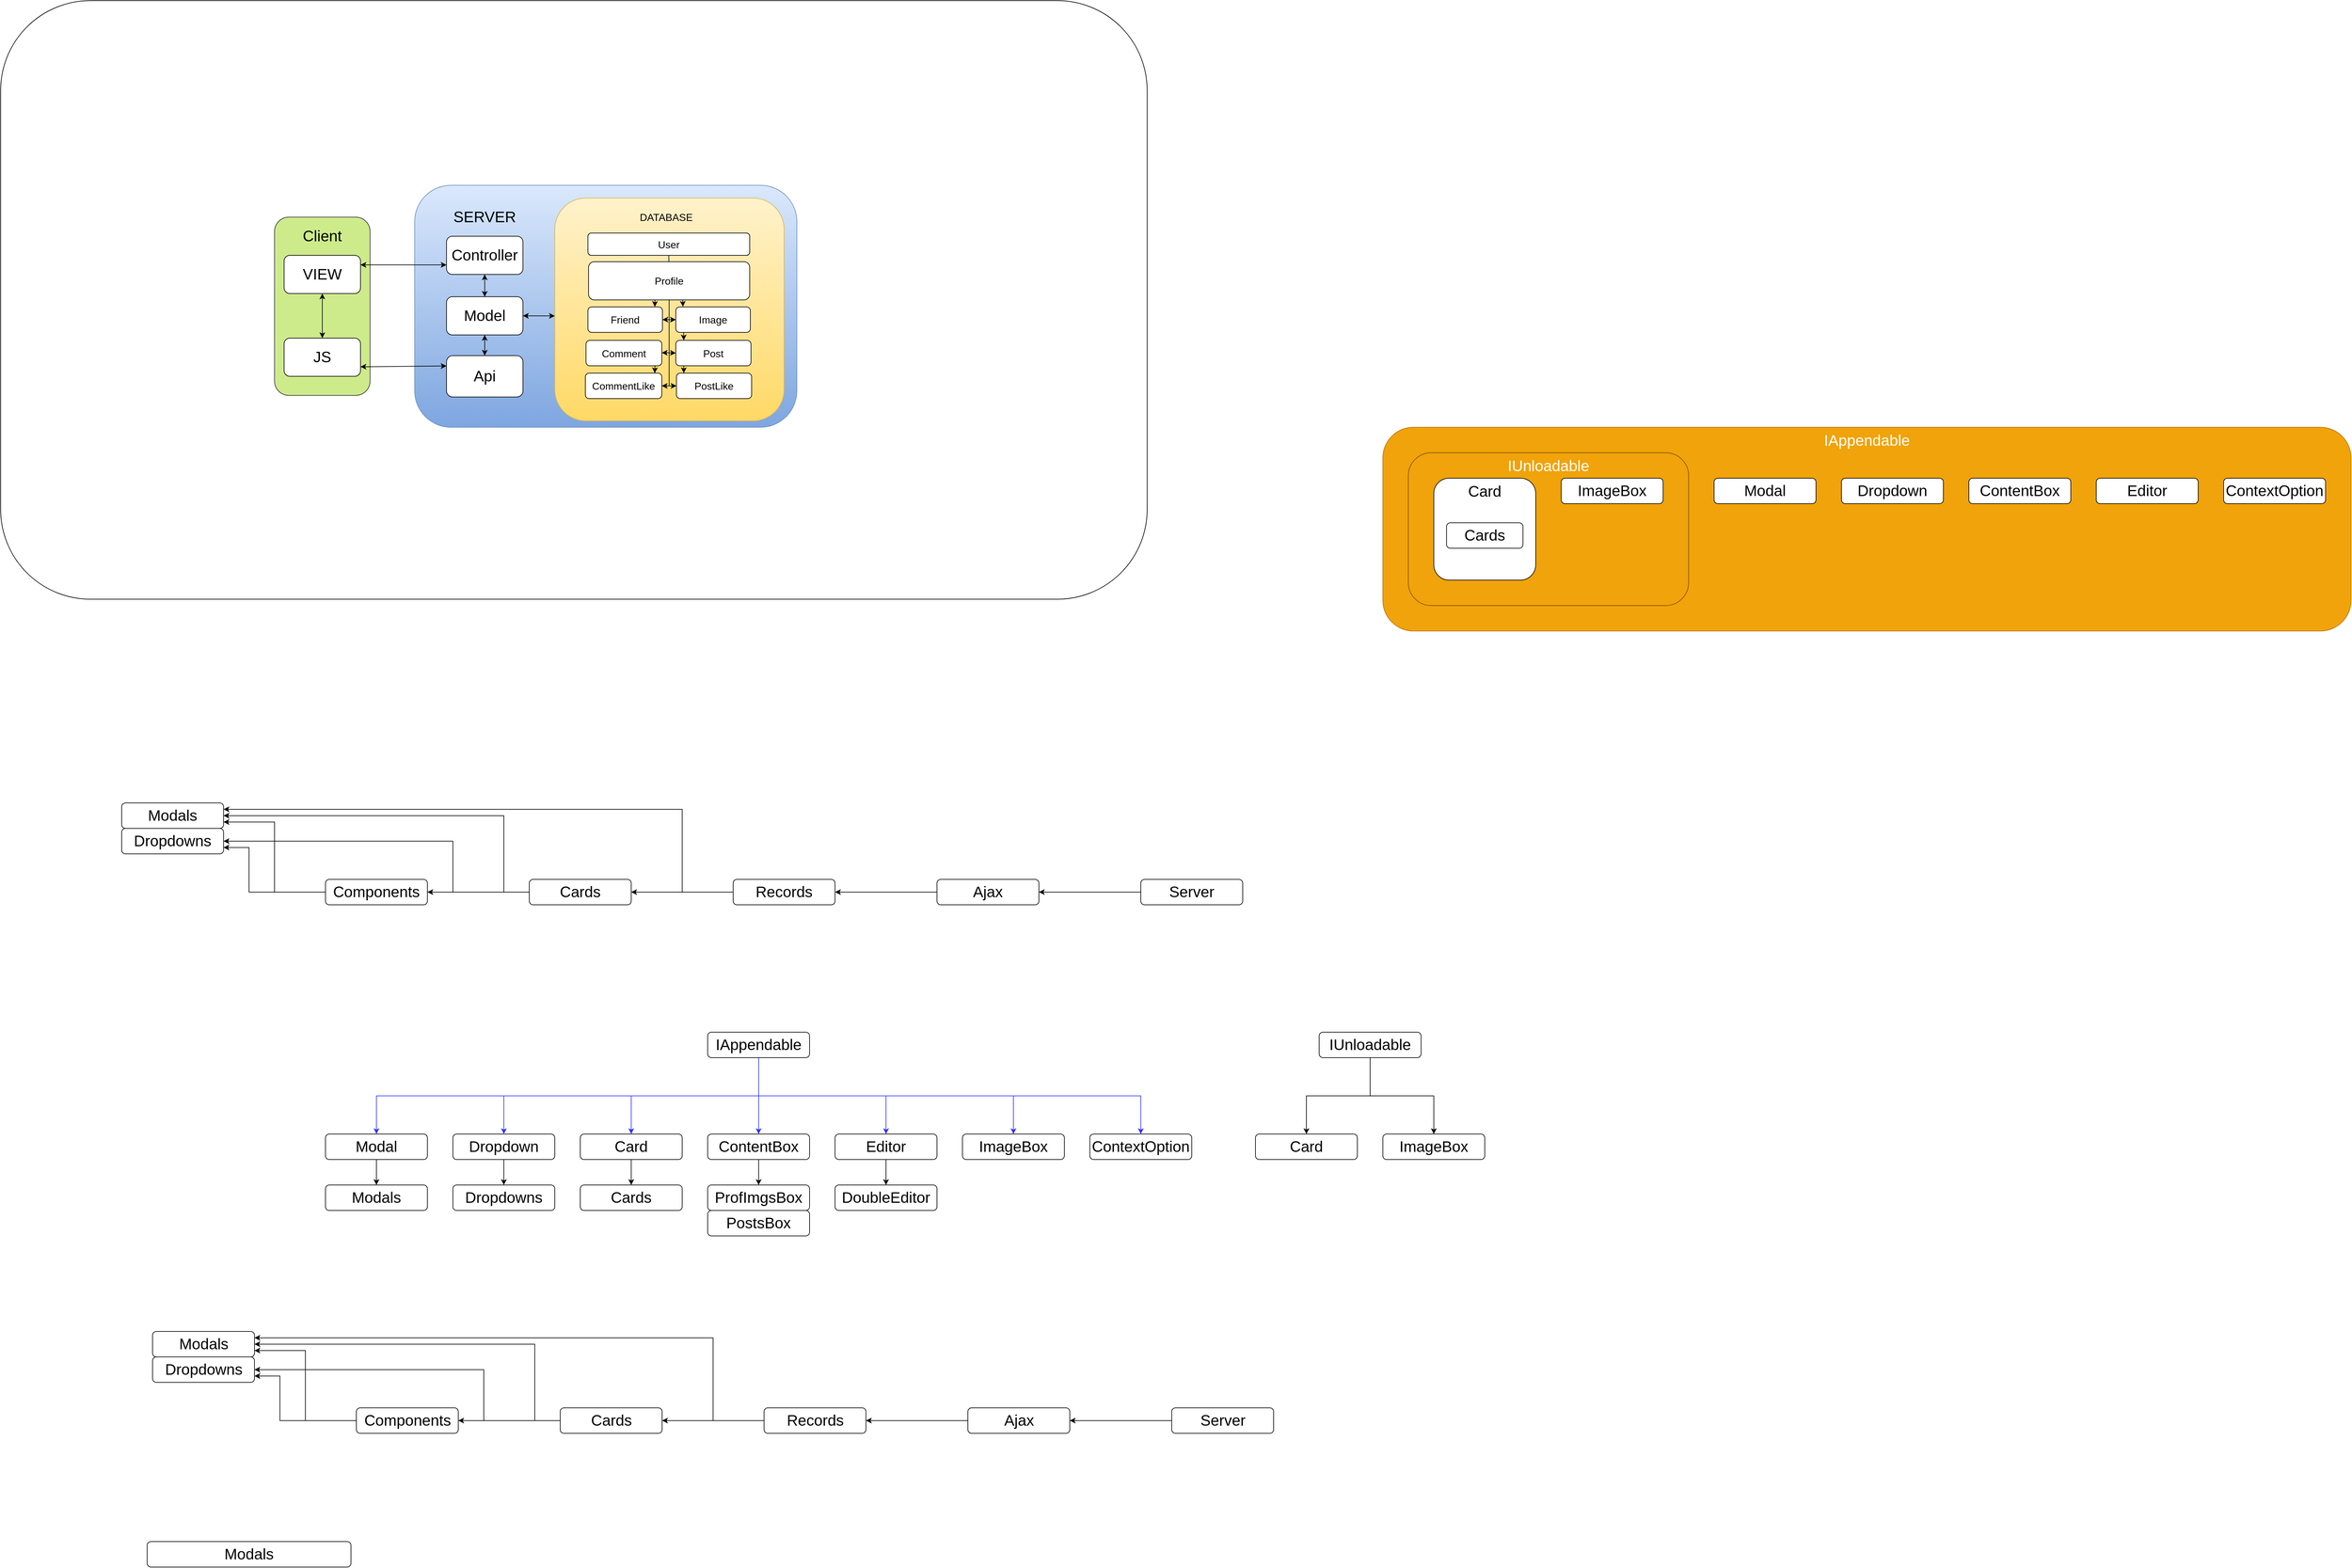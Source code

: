 <mxfile version="12.9.9" type="device"><diagram id="hoYaEkiPGvHtjAB4iVrh" name="Page-1"><mxGraphModel dx="2831" dy="1574" grid="1" gridSize="10" guides="1" tooltips="1" connect="1" arrows="1" fold="1" page="0" pageScale="1" pageWidth="850" pageHeight="1100" math="0" shadow="0"><root><mxCell id="0"/><mxCell id="1" parent="0"/><mxCell id="8l65LBVGIEPBLQ-MrYii-58" value="" style="rounded=1;whiteSpace=wrap;html=1;fontSize=24;" parent="1" vertex="1"><mxGeometry x="-750" y="-300" width="1800" height="940" as="geometry"/></mxCell><mxCell id="8l65LBVGIEPBLQ-MrYii-37" value="" style="rounded=1;whiteSpace=wrap;html=1;fontSize=24;gradientColor=#7ea6e0;fillColor=#dae8fc;strokeColor=#6c8ebf;" parent="1" vertex="1"><mxGeometry x="-100" y="-10" width="600" height="380" as="geometry"/></mxCell><mxCell id="8l65LBVGIEPBLQ-MrYii-34" value="" style="rounded=1;whiteSpace=wrap;html=1;fontSize=24;fillColor=#cdeb8b;strokeColor=#36393d;" parent="1" vertex="1"><mxGeometry x="-320" y="40" width="150" height="280" as="geometry"/></mxCell><mxCell id="8l65LBVGIEPBLQ-MrYii-33" value="" style="rounded=1;whiteSpace=wrap;html=1;fontSize=16;arcSize=14;gradientColor=#ffd966;fillColor=#fff2cc;strokeColor=#d6b656;" parent="1" vertex="1"><mxGeometry x="120" y="10" width="360" height="350" as="geometry"/></mxCell><mxCell id="8l65LBVGIEPBLQ-MrYii-1" value="User" style="rounded=1;whiteSpace=wrap;html=1;fontSize=16;" parent="1" vertex="1"><mxGeometry x="172" y="65" width="254" height="35" as="geometry"/></mxCell><mxCell id="joY4ffiAfjyjCA7rgd8H-19" style="edgeStyle=orthogonalEdgeStyle;rounded=0;orthogonalLoop=1;jettySize=auto;html=1;exitX=0.5;exitY=1;exitDx=0;exitDy=0;entryX=1;entryY=0.5;entryDx=0;entryDy=0;" parent="1" source="8l65LBVGIEPBLQ-MrYii-2" target="8l65LBVGIEPBLQ-MrYii-7" edge="1"><mxGeometry relative="1" as="geometry"><Array as="points"><mxPoint x="299" y="201"/></Array></mxGeometry></mxCell><mxCell id="joY4ffiAfjyjCA7rgd8H-20" style="edgeStyle=orthogonalEdgeStyle;rounded=0;orthogonalLoop=1;jettySize=auto;html=1;exitX=0.5;exitY=1;exitDx=0;exitDy=0;entryX=0;entryY=0.5;entryDx=0;entryDy=0;" parent="1" source="8l65LBVGIEPBLQ-MrYii-2" target="8l65LBVGIEPBLQ-MrYii-6" edge="1"><mxGeometry relative="1" as="geometry"><Array as="points"><mxPoint x="299" y="201"/></Array></mxGeometry></mxCell><mxCell id="joY4ffiAfjyjCA7rgd8H-21" style="edgeStyle=orthogonalEdgeStyle;rounded=0;orthogonalLoop=1;jettySize=auto;html=1;exitX=0.5;exitY=1;exitDx=0;exitDy=0;entryX=0;entryY=0.5;entryDx=0;entryDy=0;" parent="1" source="8l65LBVGIEPBLQ-MrYii-2" target="8l65LBVGIEPBLQ-MrYii-9" edge="1"><mxGeometry relative="1" as="geometry"><Array as="points"><mxPoint x="300" y="253"/><mxPoint x="300" y="253"/></Array></mxGeometry></mxCell><mxCell id="joY4ffiAfjyjCA7rgd8H-22" style="edgeStyle=orthogonalEdgeStyle;rounded=0;orthogonalLoop=1;jettySize=auto;html=1;exitX=0.5;exitY=1;exitDx=0;exitDy=0;entryX=1;entryY=0.5;entryDx=0;entryDy=0;" parent="1" source="8l65LBVGIEPBLQ-MrYii-2" target="8l65LBVGIEPBLQ-MrYii-8" edge="1"><mxGeometry relative="1" as="geometry"><Array as="points"><mxPoint x="299" y="253"/><mxPoint x="288" y="253"/></Array></mxGeometry></mxCell><mxCell id="joY4ffiAfjyjCA7rgd8H-23" style="edgeStyle=orthogonalEdgeStyle;rounded=0;orthogonalLoop=1;jettySize=auto;html=1;exitX=0.5;exitY=1;exitDx=0;exitDy=0;entryX=0;entryY=0.5;entryDx=0;entryDy=0;" parent="1" source="8l65LBVGIEPBLQ-MrYii-2" target="8l65LBVGIEPBLQ-MrYii-11" edge="1"><mxGeometry relative="1" as="geometry"><Array as="points"><mxPoint x="300" y="305"/></Array></mxGeometry></mxCell><mxCell id="joY4ffiAfjyjCA7rgd8H-24" style="edgeStyle=orthogonalEdgeStyle;rounded=0;orthogonalLoop=1;jettySize=auto;html=1;exitX=0.5;exitY=1;exitDx=0;exitDy=0;entryX=1;entryY=0.5;entryDx=0;entryDy=0;" parent="1" source="8l65LBVGIEPBLQ-MrYii-2" target="8l65LBVGIEPBLQ-MrYii-12" edge="1"><mxGeometry relative="1" as="geometry"><Array as="points"><mxPoint x="300" y="305"/></Array></mxGeometry></mxCell><mxCell id="joY4ffiAfjyjCA7rgd8H-25" style="edgeStyle=orthogonalEdgeStyle;rounded=0;orthogonalLoop=1;jettySize=auto;html=1;exitX=0.25;exitY=1;exitDx=0;exitDy=0;entryX=0.547;entryY=-0.004;entryDx=0;entryDy=0;entryPerimeter=0;" parent="1" edge="1"><mxGeometry relative="1" as="geometry"><mxPoint x="277.25" y="170" as="sourcePoint"/><mxPoint x="276.999" y="180.84" as="targetPoint"/></mxGeometry></mxCell><mxCell id="joY4ffiAfjyjCA7rgd8H-26" style="edgeStyle=orthogonalEdgeStyle;rounded=0;orthogonalLoop=1;jettySize=auto;html=1;exitX=0.75;exitY=1;exitDx=0;exitDy=0;entryX=0.455;entryY=-0.009;entryDx=0;entryDy=0;entryPerimeter=0;" parent="1" edge="1"><mxGeometry relative="1" as="geometry"><mxPoint x="320.75" y="170" as="sourcePoint"/><mxPoint x="321.235" y="180.64" as="targetPoint"/></mxGeometry></mxCell><mxCell id="8l65LBVGIEPBLQ-MrYii-2" value="Profile" style="rounded=1;whiteSpace=wrap;html=1;fontSize=16;" parent="1" vertex="1"><mxGeometry x="173" y="110" width="253" height="60" as="geometry"/></mxCell><mxCell id="8l65LBVGIEPBLQ-MrYii-5" value="" style="endArrow=none;html=1;entryX=0.5;entryY=1;entryDx=0;entryDy=0;" parent="1" source="8l65LBVGIEPBLQ-MrYii-2" target="8l65LBVGIEPBLQ-MrYii-1" edge="1"><mxGeometry width="50" height="50" relative="1" as="geometry"><mxPoint x="340" y="260" as="sourcePoint"/><mxPoint x="390" y="210" as="targetPoint"/></mxGeometry></mxCell><mxCell id="joY4ffiAfjyjCA7rgd8H-28" style="edgeStyle=orthogonalEdgeStyle;rounded=0;orthogonalLoop=1;jettySize=auto;html=1;exitX=0.25;exitY=1;exitDx=0;exitDy=0;entryX=0.25;entryY=0;entryDx=0;entryDy=0;" parent="1" edge="1"><mxGeometry relative="1" as="geometry"><mxPoint x="322.25" y="221" as="sourcePoint"/><mxPoint x="322.5" y="233.5" as="targetPoint"/></mxGeometry></mxCell><mxCell id="8l65LBVGIEPBLQ-MrYii-6" value="Image" style="rounded=1;whiteSpace=wrap;html=1;fontSize=16;" parent="1" vertex="1"><mxGeometry x="310" y="181" width="117" height="40" as="geometry"/></mxCell><mxCell id="8l65LBVGIEPBLQ-MrYii-7" value="Friend&lt;br style=&quot;font-size: 16px;&quot;&gt;" style="rounded=1;whiteSpace=wrap;html=1;fontSize=16;" parent="1" vertex="1"><mxGeometry x="172" y="181" width="117" height="40" as="geometry"/></mxCell><mxCell id="joY4ffiAfjyjCA7rgd8H-29" style="edgeStyle=orthogonalEdgeStyle;rounded=0;orthogonalLoop=1;jettySize=auto;html=1;exitX=0.75;exitY=1;exitDx=0;exitDy=0;entryX=0.75;entryY=0;entryDx=0;entryDy=0;endArrow=classic;endFill=1;" parent="1" edge="1"><mxGeometry relative="1" as="geometry"><mxPoint x="277.25" y="273.5" as="sourcePoint"/><mxPoint x="277" y="285" as="targetPoint"/></mxGeometry></mxCell><mxCell id="8l65LBVGIEPBLQ-MrYii-8" value="Comment" style="rounded=1;whiteSpace=wrap;html=1;fontSize=16;" parent="1" vertex="1"><mxGeometry x="169" y="233.5" width="119" height="40" as="geometry"/></mxCell><mxCell id="8l65LBVGIEPBLQ-MrYii-11" value="PostLike" style="rounded=1;whiteSpace=wrap;html=1;fontSize=16;" parent="1" vertex="1"><mxGeometry x="311" y="285" width="118" height="40" as="geometry"/></mxCell><mxCell id="8l65LBVGIEPBLQ-MrYii-12" value="CommentLike" style="rounded=1;whiteSpace=wrap;html=1;fontSize=16;" parent="1" vertex="1"><mxGeometry x="168" y="285" width="120" height="40" as="geometry"/></mxCell><mxCell id="8l65LBVGIEPBLQ-MrYii-28" value="DATABASE" style="text;html=1;strokeColor=none;fillColor=none;align=center;verticalAlign=middle;whiteSpace=wrap;rounded=0;fontSize=16;" parent="1" vertex="1"><mxGeometry x="230" y="20" width="130" height="40" as="geometry"/></mxCell><mxCell id="8l65LBVGIEPBLQ-MrYii-29" value="Api" style="rounded=1;whiteSpace=wrap;html=1;fontSize=24;" parent="1" vertex="1"><mxGeometry x="-50" y="257.5" width="120" height="65" as="geometry"/></mxCell><mxCell id="8l65LBVGIEPBLQ-MrYii-30" value="Model" style="rounded=1;whiteSpace=wrap;html=1;fontSize=24;" parent="1" vertex="1"><mxGeometry x="-50" y="165" width="120" height="60" as="geometry"/></mxCell><mxCell id="8l65LBVGIEPBLQ-MrYii-31" value="VIEW" style="rounded=1;whiteSpace=wrap;html=1;fontSize=24;" parent="1" vertex="1"><mxGeometry x="-305" y="100" width="120" height="60" as="geometry"/></mxCell><mxCell id="8l65LBVGIEPBLQ-MrYii-32" value="Controller" style="rounded=1;whiteSpace=wrap;html=1;fontSize=24;" parent="1" vertex="1"><mxGeometry x="-50" y="70" width="120" height="60" as="geometry"/></mxCell><mxCell id="8l65LBVGIEPBLQ-MrYii-35" value="JS" style="rounded=1;whiteSpace=wrap;html=1;fontSize=24;" parent="1" vertex="1"><mxGeometry x="-305" y="230" width="120" height="60" as="geometry"/></mxCell><mxCell id="8l65LBVGIEPBLQ-MrYii-36" value="Client" style="text;html=1;strokeColor=none;fillColor=none;align=center;verticalAlign=middle;whiteSpace=wrap;rounded=0;fontSize=24;" parent="1" vertex="1"><mxGeometry x="-265" y="60" width="40" height="20" as="geometry"/></mxCell><mxCell id="8l65LBVGIEPBLQ-MrYii-38" value="SERVER" style="text;html=1;strokeColor=none;fillColor=none;align=center;verticalAlign=middle;whiteSpace=wrap;rounded=0;fontSize=24;" parent="1" vertex="1"><mxGeometry x="-10" y="30" width="40" height="20" as="geometry"/></mxCell><mxCell id="8l65LBVGIEPBLQ-MrYii-51" value="" style="endArrow=classic;startArrow=classic;html=1;strokeColor=#000000;fontSize=24;entryX=0.5;entryY=0;entryDx=0;entryDy=0;exitX=0.5;exitY=1;exitDx=0;exitDy=0;" parent="1" source="8l65LBVGIEPBLQ-MrYii-30" target="8l65LBVGIEPBLQ-MrYii-29" edge="1"><mxGeometry width="50" height="50" relative="1" as="geometry"><mxPoint x="-310" y="440" as="sourcePoint"/><mxPoint x="-260" y="390" as="targetPoint"/></mxGeometry></mxCell><mxCell id="8l65LBVGIEPBLQ-MrYii-52" value="" style="endArrow=classic;startArrow=classic;html=1;strokeColor=#000000;fontSize=24;entryX=0.5;entryY=1;entryDx=0;entryDy=0;" parent="1" source="8l65LBVGIEPBLQ-MrYii-30" target="8l65LBVGIEPBLQ-MrYii-32" edge="1"><mxGeometry width="50" height="50" relative="1" as="geometry"><mxPoint x="20" y="190" as="sourcePoint"/><mxPoint x="70" y="140" as="targetPoint"/></mxGeometry></mxCell><mxCell id="8l65LBVGIEPBLQ-MrYii-53" value="" style="endArrow=classic;startArrow=classic;html=1;strokeColor=#000000;fontSize=24;entryX=0;entryY=0.529;entryDx=0;entryDy=0;entryPerimeter=0;exitX=1;exitY=0.5;exitDx=0;exitDy=0;" parent="1" source="8l65LBVGIEPBLQ-MrYii-30" target="8l65LBVGIEPBLQ-MrYii-33" edge="1"><mxGeometry width="50" height="50" relative="1" as="geometry"><mxPoint x="-310" y="440" as="sourcePoint"/><mxPoint x="-260" y="390" as="targetPoint"/></mxGeometry></mxCell><mxCell id="8l65LBVGIEPBLQ-MrYii-54" value="" style="endArrow=classic;startArrow=classic;html=1;strokeColor=#000000;fontSize=24;entryX=0;entryY=0.75;entryDx=0;entryDy=0;exitX=1;exitY=0.25;exitDx=0;exitDy=0;" parent="1" source="8l65LBVGIEPBLQ-MrYii-31" target="8l65LBVGIEPBLQ-MrYii-32" edge="1"><mxGeometry width="50" height="50" relative="1" as="geometry"><mxPoint x="-310" y="440" as="sourcePoint"/><mxPoint x="-260" y="390" as="targetPoint"/></mxGeometry></mxCell><mxCell id="8l65LBVGIEPBLQ-MrYii-55" value="" style="endArrow=classic;startArrow=classic;html=1;strokeColor=#000000;fontSize=24;entryX=0;entryY=0.25;entryDx=0;entryDy=0;exitX=1;exitY=0.75;exitDx=0;exitDy=0;" parent="1" source="8l65LBVGIEPBLQ-MrYii-35" target="8l65LBVGIEPBLQ-MrYii-29" edge="1"><mxGeometry width="50" height="50" relative="1" as="geometry"><mxPoint x="-310" y="440" as="sourcePoint"/><mxPoint x="-260" y="390" as="targetPoint"/></mxGeometry></mxCell><mxCell id="8l65LBVGIEPBLQ-MrYii-56" value="" style="endArrow=classic;startArrow=classic;html=1;strokeColor=#000000;fontSize=24;entryX=0.5;entryY=1;entryDx=0;entryDy=0;exitX=0.5;exitY=0;exitDx=0;exitDy=0;" parent="1" source="8l65LBVGIEPBLQ-MrYii-35" target="8l65LBVGIEPBLQ-MrYii-31" edge="1"><mxGeometry width="50" height="50" relative="1" as="geometry"><mxPoint x="-320" y="440" as="sourcePoint"/><mxPoint x="-270" y="390" as="targetPoint"/></mxGeometry></mxCell><mxCell id="joY4ffiAfjyjCA7rgd8H-30" style="edgeStyle=orthogonalEdgeStyle;rounded=0;orthogonalLoop=1;jettySize=auto;html=1;exitX=0.25;exitY=1;exitDx=0;exitDy=0;entryX=0.25;entryY=0;entryDx=0;entryDy=0;endArrow=classic;endFill=1;" parent="1" edge="1"><mxGeometry relative="1" as="geometry"><mxPoint x="321.5" y="273.5" as="sourcePoint"/><mxPoint x="322.5" y="285" as="targetPoint"/></mxGeometry></mxCell><mxCell id="8l65LBVGIEPBLQ-MrYii-9" value="Post" style="rounded=1;whiteSpace=wrap;html=1;fontSize=16;" parent="1" vertex="1"><mxGeometry x="310" y="233.5" width="118" height="40" as="geometry"/></mxCell><mxCell id="uy10-B1DO_fwhfXnVedN-1" value="Modals" style="rounded=1;whiteSpace=wrap;html=1;fontSize=24;" parent="1" vertex="1"><mxGeometry x="-560" y="960" width="160" height="40" as="geometry"/></mxCell><mxCell id="uy10-B1DO_fwhfXnVedN-2" value="Dropdowns" style="rounded=1;whiteSpace=wrap;html=1;fontSize=24;" parent="1" vertex="1"><mxGeometry x="-560" y="1000" width="160" height="40" as="geometry"/></mxCell><mxCell id="uy10-B1DO_fwhfXnVedN-18" style="edgeStyle=orthogonalEdgeStyle;rounded=0;orthogonalLoop=1;jettySize=auto;html=1;exitX=0;exitY=0.5;exitDx=0;exitDy=0;entryX=1;entryY=0.5;entryDx=0;entryDy=0;" parent="1" source="uy10-B1DO_fwhfXnVedN-3" target="uy10-B1DO_fwhfXnVedN-2" edge="1"><mxGeometry relative="1" as="geometry"><Array as="points"><mxPoint x="-40" y="1100"/><mxPoint x="-40" y="1020"/></Array></mxGeometry></mxCell><mxCell id="uy10-B1DO_fwhfXnVedN-19" style="edgeStyle=orthogonalEdgeStyle;rounded=0;orthogonalLoop=1;jettySize=auto;html=1;exitX=0;exitY=0.5;exitDx=0;exitDy=0;entryX=1;entryY=0.5;entryDx=0;entryDy=0;" parent="1" source="uy10-B1DO_fwhfXnVedN-3" target="uy10-B1DO_fwhfXnVedN-6" edge="1"><mxGeometry relative="1" as="geometry"><Array as="points"><mxPoint x="-40" y="1100"/><mxPoint x="-40" y="1100"/></Array></mxGeometry></mxCell><mxCell id="uy10-B1DO_fwhfXnVedN-21" style="edgeStyle=orthogonalEdgeStyle;rounded=0;orthogonalLoop=1;jettySize=auto;html=1;exitX=0;exitY=0.5;exitDx=0;exitDy=0;entryX=1;entryY=0.5;entryDx=0;entryDy=0;" parent="1" source="uy10-B1DO_fwhfXnVedN-3" target="uy10-B1DO_fwhfXnVedN-1" edge="1"><mxGeometry relative="1" as="geometry"><Array as="points"><mxPoint x="40" y="1100"/><mxPoint x="40" y="980"/></Array></mxGeometry></mxCell><mxCell id="uy10-B1DO_fwhfXnVedN-3" value="Cards" style="rounded=1;whiteSpace=wrap;html=1;fontSize=24;" parent="1" vertex="1"><mxGeometry x="80" y="1080" width="160" height="40" as="geometry"/></mxCell><mxCell id="uy10-B1DO_fwhfXnVedN-12" style="edgeStyle=orthogonalEdgeStyle;rounded=0;orthogonalLoop=1;jettySize=auto;html=1;exitX=0;exitY=0.5;exitDx=0;exitDy=0;entryX=1;entryY=0.5;entryDx=0;entryDy=0;" parent="1" source="uy10-B1DO_fwhfXnVedN-4" target="uy10-B1DO_fwhfXnVedN-3" edge="1"><mxGeometry relative="1" as="geometry"/></mxCell><mxCell id="uy10-B1DO_fwhfXnVedN-16" style="edgeStyle=orthogonalEdgeStyle;rounded=0;orthogonalLoop=1;jettySize=auto;html=1;exitX=0;exitY=0.5;exitDx=0;exitDy=0;entryX=1;entryY=0.25;entryDx=0;entryDy=0;" parent="1" source="uy10-B1DO_fwhfXnVedN-4" target="uy10-B1DO_fwhfXnVedN-1" edge="1"><mxGeometry relative="1" as="geometry"><Array as="points"><mxPoint x="320" y="1100"/><mxPoint x="320" y="970"/></Array></mxGeometry></mxCell><mxCell id="uy10-B1DO_fwhfXnVedN-4" value="Records" style="rounded=1;whiteSpace=wrap;html=1;fontSize=24;" parent="1" vertex="1"><mxGeometry x="400" y="1080" width="160" height="40" as="geometry"/></mxCell><mxCell id="uy10-B1DO_fwhfXnVedN-11" style="edgeStyle=orthogonalEdgeStyle;rounded=0;orthogonalLoop=1;jettySize=auto;html=1;exitX=0;exitY=0.5;exitDx=0;exitDy=0;entryX=1;entryY=0.5;entryDx=0;entryDy=0;" parent="1" source="uy10-B1DO_fwhfXnVedN-5" target="uy10-B1DO_fwhfXnVedN-4" edge="1"><mxGeometry relative="1" as="geometry"/></mxCell><mxCell id="uy10-B1DO_fwhfXnVedN-5" value="Ajax" style="rounded=1;whiteSpace=wrap;html=1;fontSize=24;" parent="1" vertex="1"><mxGeometry x="720" y="1080" width="160" height="40" as="geometry"/></mxCell><mxCell id="uy10-B1DO_fwhfXnVedN-22" style="edgeStyle=orthogonalEdgeStyle;rounded=0;orthogonalLoop=1;jettySize=auto;html=1;exitX=0;exitY=0.5;exitDx=0;exitDy=0;entryX=1;entryY=0.75;entryDx=0;entryDy=0;" parent="1" source="uy10-B1DO_fwhfXnVedN-6" target="uy10-B1DO_fwhfXnVedN-1" edge="1"><mxGeometry relative="1" as="geometry"/></mxCell><mxCell id="uy10-B1DO_fwhfXnVedN-23" style="edgeStyle=orthogonalEdgeStyle;rounded=0;orthogonalLoop=1;jettySize=auto;html=1;exitX=0;exitY=0.5;exitDx=0;exitDy=0;entryX=1;entryY=0.75;entryDx=0;entryDy=0;" parent="1" source="uy10-B1DO_fwhfXnVedN-6" target="uy10-B1DO_fwhfXnVedN-2" edge="1"><mxGeometry relative="1" as="geometry"><Array as="points"><mxPoint x="-360" y="1100"/><mxPoint x="-360" y="1030"/></Array></mxGeometry></mxCell><mxCell id="uy10-B1DO_fwhfXnVedN-6" value="Components" style="rounded=1;whiteSpace=wrap;html=1;fontSize=24;" parent="1" vertex="1"><mxGeometry x="-240" y="1080" width="160" height="40" as="geometry"/></mxCell><mxCell id="uy10-B1DO_fwhfXnVedN-10" style="edgeStyle=orthogonalEdgeStyle;rounded=0;orthogonalLoop=1;jettySize=auto;html=1;exitX=0;exitY=0.5;exitDx=0;exitDy=0;entryX=1;entryY=0.5;entryDx=0;entryDy=0;" parent="1" source="uy10-B1DO_fwhfXnVedN-7" target="uy10-B1DO_fwhfXnVedN-5" edge="1"><mxGeometry relative="1" as="geometry"/></mxCell><mxCell id="uy10-B1DO_fwhfXnVedN-7" value="Server" style="rounded=1;whiteSpace=wrap;html=1;fontSize=24;" parent="1" vertex="1"><mxGeometry x="1040" y="1080" width="160" height="40" as="geometry"/></mxCell><mxCell id="NagM1Kv8pNyBEY64oIcy-26" style="edgeStyle=orthogonalEdgeStyle;rounded=0;orthogonalLoop=1;jettySize=auto;html=1;exitX=0.5;exitY=1;exitDx=0;exitDy=0;entryX=0.5;entryY=0;entryDx=0;entryDy=0;" parent="1" source="NagM1Kv8pNyBEY64oIcy-1" target="NagM1Kv8pNyBEY64oIcy-25" edge="1"><mxGeometry relative="1" as="geometry"/></mxCell><mxCell id="NagM1Kv8pNyBEY64oIcy-1" value="Modal" style="rounded=1;whiteSpace=wrap;html=1;fontSize=24;" parent="1" vertex="1"><mxGeometry x="-240" y="1480" width="160" height="40" as="geometry"/></mxCell><mxCell id="NagM1Kv8pNyBEY64oIcy-27" style="edgeStyle=orthogonalEdgeStyle;rounded=0;orthogonalLoop=1;jettySize=auto;html=1;exitX=0.5;exitY=1;exitDx=0;exitDy=0;entryX=0.5;entryY=0;entryDx=0;entryDy=0;" parent="1" source="NagM1Kv8pNyBEY64oIcy-2" target="NagM1Kv8pNyBEY64oIcy-24" edge="1"><mxGeometry relative="1" as="geometry"/></mxCell><mxCell id="NagM1Kv8pNyBEY64oIcy-2" value="Dropdown" style="rounded=1;whiteSpace=wrap;html=1;fontSize=24;" parent="1" vertex="1"><mxGeometry x="-40" y="1480" width="160" height="40" as="geometry"/></mxCell><mxCell id="NagM1Kv8pNyBEY64oIcy-23" style="edgeStyle=orthogonalEdgeStyle;rounded=0;orthogonalLoop=1;jettySize=auto;html=1;exitX=0.5;exitY=1;exitDx=0;exitDy=0;entryX=0.5;entryY=0;entryDx=0;entryDy=0;" parent="1" source="NagM1Kv8pNyBEY64oIcy-3" target="NagM1Kv8pNyBEY64oIcy-22" edge="1"><mxGeometry relative="1" as="geometry"/></mxCell><mxCell id="NagM1Kv8pNyBEY64oIcy-3" value="Card" style="rounded=1;whiteSpace=wrap;html=1;fontSize=24;" parent="1" vertex="1"><mxGeometry x="160" y="1480" width="160" height="40" as="geometry"/></mxCell><mxCell id="NagM1Kv8pNyBEY64oIcy-9" style="edgeStyle=orthogonalEdgeStyle;rounded=0;orthogonalLoop=1;jettySize=auto;html=1;exitX=0.5;exitY=1;exitDx=0;exitDy=0;entryX=0.5;entryY=0;entryDx=0;entryDy=0;strokeColor=#3333FF;" parent="1" source="NagM1Kv8pNyBEY64oIcy-4" target="NagM1Kv8pNyBEY64oIcy-6" edge="1"><mxGeometry relative="1" as="geometry"/></mxCell><mxCell id="NagM1Kv8pNyBEY64oIcy-10" style="edgeStyle=orthogonalEdgeStyle;rounded=0;orthogonalLoop=1;jettySize=auto;html=1;exitX=0.5;exitY=1;exitDx=0;exitDy=0;entryX=0.5;entryY=0;entryDx=0;entryDy=0;strokeColor=#3333FF;" parent="1" source="NagM1Kv8pNyBEY64oIcy-4" target="NagM1Kv8pNyBEY64oIcy-8" edge="1"><mxGeometry relative="1" as="geometry"/></mxCell><mxCell id="NagM1Kv8pNyBEY64oIcy-11" style="edgeStyle=orthogonalEdgeStyle;rounded=0;orthogonalLoop=1;jettySize=auto;html=1;exitX=0.5;exitY=1;exitDx=0;exitDy=0;entryX=0.5;entryY=0;entryDx=0;entryDy=0;strokeColor=#3333FF;" parent="1" source="NagM1Kv8pNyBEY64oIcy-4" target="NagM1Kv8pNyBEY64oIcy-7" edge="1"><mxGeometry relative="1" as="geometry"/></mxCell><mxCell id="NagM1Kv8pNyBEY64oIcy-12" style="edgeStyle=orthogonalEdgeStyle;rounded=0;orthogonalLoop=1;jettySize=auto;html=1;exitX=0.5;exitY=1;exitDx=0;exitDy=0;entryX=0.5;entryY=0;entryDx=0;entryDy=0;strokeColor=#3333FF;" parent="1" source="NagM1Kv8pNyBEY64oIcy-4" target="NagM1Kv8pNyBEY64oIcy-5" edge="1"><mxGeometry relative="1" as="geometry"/></mxCell><mxCell id="NagM1Kv8pNyBEY64oIcy-13" style="edgeStyle=orthogonalEdgeStyle;rounded=0;orthogonalLoop=1;jettySize=auto;html=1;exitX=0.5;exitY=1;exitDx=0;exitDy=0;entryX=0.5;entryY=0;entryDx=0;entryDy=0;strokeColor=#3333FF;" parent="1" source="NagM1Kv8pNyBEY64oIcy-4" target="NagM1Kv8pNyBEY64oIcy-3" edge="1"><mxGeometry relative="1" as="geometry"/></mxCell><mxCell id="NagM1Kv8pNyBEY64oIcy-14" style="edgeStyle=orthogonalEdgeStyle;rounded=0;orthogonalLoop=1;jettySize=auto;html=1;exitX=0.5;exitY=1;exitDx=0;exitDy=0;entryX=0.5;entryY=0;entryDx=0;entryDy=0;strokeColor=#3333FF;" parent="1" source="NagM1Kv8pNyBEY64oIcy-4" target="NagM1Kv8pNyBEY64oIcy-2" edge="1"><mxGeometry relative="1" as="geometry"/></mxCell><mxCell id="NagM1Kv8pNyBEY64oIcy-15" style="edgeStyle=orthogonalEdgeStyle;rounded=0;orthogonalLoop=1;jettySize=auto;html=1;exitX=0.5;exitY=1;exitDx=0;exitDy=0;entryX=0.5;entryY=0;entryDx=0;entryDy=0;strokeColor=#3333FF;" parent="1" source="NagM1Kv8pNyBEY64oIcy-4" target="NagM1Kv8pNyBEY64oIcy-1" edge="1"><mxGeometry relative="1" as="geometry"/></mxCell><mxCell id="NagM1Kv8pNyBEY64oIcy-4" value="IAppendable" style="rounded=1;whiteSpace=wrap;html=1;fontSize=24;" parent="1" vertex="1"><mxGeometry x="360" y="1320" width="160" height="40" as="geometry"/></mxCell><mxCell id="NagM1Kv8pNyBEY64oIcy-21" style="edgeStyle=orthogonalEdgeStyle;rounded=0;orthogonalLoop=1;jettySize=auto;html=1;exitX=0.5;exitY=1;exitDx=0;exitDy=0;entryX=0.5;entryY=0;entryDx=0;entryDy=0;" parent="1" source="NagM1Kv8pNyBEY64oIcy-5" target="NagM1Kv8pNyBEY64oIcy-19" edge="1"><mxGeometry relative="1" as="geometry"/></mxCell><mxCell id="NagM1Kv8pNyBEY64oIcy-5" value="ContentBox" style="rounded=1;whiteSpace=wrap;html=1;fontSize=24;" parent="1" vertex="1"><mxGeometry x="360" y="1480" width="160" height="40" as="geometry"/></mxCell><mxCell id="NagM1Kv8pNyBEY64oIcy-6" value="ContextOption" style="rounded=1;whiteSpace=wrap;html=1;fontSize=24;" parent="1" vertex="1"><mxGeometry x="960" y="1480" width="160" height="40" as="geometry"/></mxCell><mxCell id="NagM1Kv8pNyBEY64oIcy-18" style="edgeStyle=orthogonalEdgeStyle;rounded=0;orthogonalLoop=1;jettySize=auto;html=1;exitX=0.5;exitY=1;exitDx=0;exitDy=0;entryX=0.5;entryY=0;entryDx=0;entryDy=0;" parent="1" source="NagM1Kv8pNyBEY64oIcy-7" target="NagM1Kv8pNyBEY64oIcy-16" edge="1"><mxGeometry relative="1" as="geometry"/></mxCell><mxCell id="NagM1Kv8pNyBEY64oIcy-7" value="Editor" style="rounded=1;whiteSpace=wrap;html=1;fontSize=24;" parent="1" vertex="1"><mxGeometry x="560" y="1480" width="160" height="40" as="geometry"/></mxCell><mxCell id="NagM1Kv8pNyBEY64oIcy-8" value="ImageBox" style="rounded=1;whiteSpace=wrap;html=1;fontSize=24;" parent="1" vertex="1"><mxGeometry x="760" y="1480" width="160" height="40" as="geometry"/></mxCell><mxCell id="NagM1Kv8pNyBEY64oIcy-16" value="DoubleEditor" style="rounded=1;whiteSpace=wrap;html=1;fontSize=24;" parent="1" vertex="1"><mxGeometry x="560" y="1560" width="160" height="40" as="geometry"/></mxCell><mxCell id="NagM1Kv8pNyBEY64oIcy-19" value="ProfImgsBox" style="rounded=1;whiteSpace=wrap;html=1;fontSize=24;" parent="1" vertex="1"><mxGeometry x="360" y="1560" width="160" height="40" as="geometry"/></mxCell><mxCell id="NagM1Kv8pNyBEY64oIcy-20" value="PostsBox" style="rounded=1;whiteSpace=wrap;html=1;fontSize=24;" parent="1" vertex="1"><mxGeometry x="360" y="1600" width="160" height="40" as="geometry"/></mxCell><mxCell id="NagM1Kv8pNyBEY64oIcy-22" value="Cards" style="rounded=1;whiteSpace=wrap;html=1;fontSize=24;" parent="1" vertex="1"><mxGeometry x="160" y="1560" width="160" height="40" as="geometry"/></mxCell><mxCell id="NagM1Kv8pNyBEY64oIcy-24" value="Dropdowns" style="rounded=1;whiteSpace=wrap;html=1;fontSize=24;" parent="1" vertex="1"><mxGeometry x="-40" y="1560" width="160" height="40" as="geometry"/></mxCell><mxCell id="NagM1Kv8pNyBEY64oIcy-25" value="Modals" style="rounded=1;whiteSpace=wrap;html=1;fontSize=24;" parent="1" vertex="1"><mxGeometry x="-240" y="1560" width="160" height="40" as="geometry"/></mxCell><mxCell id="iGNDzSe6EeWSzXxQtmKy-4" style="edgeStyle=orthogonalEdgeStyle;rounded=0;orthogonalLoop=1;jettySize=auto;html=1;exitX=0.5;exitY=1;exitDx=0;exitDy=0;entryX=0.5;entryY=0;entryDx=0;entryDy=0;" edge="1" parent="1" source="iGNDzSe6EeWSzXxQtmKy-1" target="iGNDzSe6EeWSzXxQtmKy-2"><mxGeometry relative="1" as="geometry"/></mxCell><mxCell id="iGNDzSe6EeWSzXxQtmKy-5" style="edgeStyle=orthogonalEdgeStyle;rounded=0;orthogonalLoop=1;jettySize=auto;html=1;exitX=0.5;exitY=1;exitDx=0;exitDy=0;entryX=0.5;entryY=0;entryDx=0;entryDy=0;" edge="1" parent="1" source="iGNDzSe6EeWSzXxQtmKy-1" target="iGNDzSe6EeWSzXxQtmKy-3"><mxGeometry relative="1" as="geometry"/></mxCell><mxCell id="iGNDzSe6EeWSzXxQtmKy-1" value="IUnloadable" style="rounded=1;whiteSpace=wrap;html=1;fontSize=24;" vertex="1" parent="1"><mxGeometry x="1320" y="1320" width="160" height="40" as="geometry"/></mxCell><mxCell id="iGNDzSe6EeWSzXxQtmKy-2" value="Card" style="rounded=1;whiteSpace=wrap;html=1;fontSize=24;" vertex="1" parent="1"><mxGeometry x="1220" y="1480" width="160" height="40" as="geometry"/></mxCell><mxCell id="iGNDzSe6EeWSzXxQtmKy-3" value="ImageBox" style="rounded=1;whiteSpace=wrap;html=1;fontSize=24;" vertex="1" parent="1"><mxGeometry x="1420" y="1480" width="160" height="40" as="geometry"/></mxCell><mxCell id="iGNDzSe6EeWSzXxQtmKy-6" value="IAppendable" style="rounded=1;whiteSpace=wrap;html=1;fontSize=24;align=center;verticalAlign=top;fillColor=#f0a30a;strokeColor=#BD7000;fontColor=#ffffff;" vertex="1" parent="1"><mxGeometry x="1420" y="370" width="1520" height="320" as="geometry"/></mxCell><mxCell id="iGNDzSe6EeWSzXxQtmKy-7" value="IUnloadable" style="rounded=1;whiteSpace=wrap;html=1;fontSize=24;verticalAlign=top;fillColor=#f0a30a;strokeColor=#824D00;fontColor=#ffffff;" vertex="1" parent="1"><mxGeometry x="1460" y="410" width="440" height="240" as="geometry"/></mxCell><mxCell id="iGNDzSe6EeWSzXxQtmKy-8" value="Card" style="rounded=1;whiteSpace=wrap;html=1;fontSize=24;verticalAlign=top;" vertex="1" parent="1"><mxGeometry x="1500" y="450" width="160" height="160" as="geometry"/></mxCell><mxCell id="iGNDzSe6EeWSzXxQtmKy-9" value="ImageBox" style="rounded=1;whiteSpace=wrap;html=1;fontSize=24;" vertex="1" parent="1"><mxGeometry x="1700" y="450" width="160" height="40" as="geometry"/></mxCell><mxCell id="iGNDzSe6EeWSzXxQtmKy-10" value="Modal" style="rounded=1;whiteSpace=wrap;html=1;fontSize=24;" vertex="1" parent="1"><mxGeometry x="1940" y="450" width="160" height="40" as="geometry"/></mxCell><mxCell id="iGNDzSe6EeWSzXxQtmKy-11" value="Dropdown" style="rounded=1;whiteSpace=wrap;html=1;fontSize=24;" vertex="1" parent="1"><mxGeometry x="2140" y="450" width="160" height="40" as="geometry"/></mxCell><mxCell id="iGNDzSe6EeWSzXxQtmKy-13" value="ContentBox" style="rounded=1;whiteSpace=wrap;html=1;fontSize=24;" vertex="1" parent="1"><mxGeometry x="2340" y="450" width="160" height="40" as="geometry"/></mxCell><mxCell id="iGNDzSe6EeWSzXxQtmKy-14" value="ContextOption" style="rounded=1;whiteSpace=wrap;html=1;fontSize=24;" vertex="1" parent="1"><mxGeometry x="2740" y="450" width="160" height="40" as="geometry"/></mxCell><mxCell id="iGNDzSe6EeWSzXxQtmKy-15" value="Editor" style="rounded=1;whiteSpace=wrap;html=1;fontSize=24;" vertex="1" parent="1"><mxGeometry x="2540" y="450" width="160" height="40" as="geometry"/></mxCell><mxCell id="iGNDzSe6EeWSzXxQtmKy-18" value="Cards" style="rounded=1;whiteSpace=wrap;html=1;fontSize=24;" vertex="1" parent="1"><mxGeometry x="1520" y="520" width="120" height="40" as="geometry"/></mxCell><mxCell id="iGNDzSe6EeWSzXxQtmKy-19" value="Modals" style="rounded=1;whiteSpace=wrap;html=1;fontSize=24;" vertex="1" parent="1"><mxGeometry x="-511.5" y="1790" width="160" height="40" as="geometry"/></mxCell><mxCell id="iGNDzSe6EeWSzXxQtmKy-20" value="Dropdowns" style="rounded=1;whiteSpace=wrap;html=1;fontSize=24;" vertex="1" parent="1"><mxGeometry x="-511.5" y="1830" width="160" height="40" as="geometry"/></mxCell><mxCell id="iGNDzSe6EeWSzXxQtmKy-21" style="edgeStyle=orthogonalEdgeStyle;rounded=0;orthogonalLoop=1;jettySize=auto;html=1;exitX=0;exitY=0.5;exitDx=0;exitDy=0;entryX=1;entryY=0.5;entryDx=0;entryDy=0;" edge="1" parent="1" source="iGNDzSe6EeWSzXxQtmKy-24" target="iGNDzSe6EeWSzXxQtmKy-20"><mxGeometry relative="1" as="geometry"><Array as="points"><mxPoint x="8.5" y="1930"/><mxPoint x="8.5" y="1850"/></Array></mxGeometry></mxCell><mxCell id="iGNDzSe6EeWSzXxQtmKy-22" style="edgeStyle=orthogonalEdgeStyle;rounded=0;orthogonalLoop=1;jettySize=auto;html=1;exitX=0;exitY=0.5;exitDx=0;exitDy=0;entryX=1;entryY=0.5;entryDx=0;entryDy=0;" edge="1" parent="1" source="iGNDzSe6EeWSzXxQtmKy-24" target="iGNDzSe6EeWSzXxQtmKy-32"><mxGeometry relative="1" as="geometry"><Array as="points"><mxPoint x="8.5" y="1930"/><mxPoint x="8.5" y="1930"/></Array></mxGeometry></mxCell><mxCell id="iGNDzSe6EeWSzXxQtmKy-23" style="edgeStyle=orthogonalEdgeStyle;rounded=0;orthogonalLoop=1;jettySize=auto;html=1;exitX=0;exitY=0.5;exitDx=0;exitDy=0;entryX=1;entryY=0.5;entryDx=0;entryDy=0;" edge="1" parent="1" source="iGNDzSe6EeWSzXxQtmKy-24" target="iGNDzSe6EeWSzXxQtmKy-19"><mxGeometry relative="1" as="geometry"><Array as="points"><mxPoint x="88.5" y="1930"/><mxPoint x="88.5" y="1810"/></Array></mxGeometry></mxCell><mxCell id="iGNDzSe6EeWSzXxQtmKy-24" value="Cards" style="rounded=1;whiteSpace=wrap;html=1;fontSize=24;" vertex="1" parent="1"><mxGeometry x="128.5" y="1910" width="160" height="40" as="geometry"/></mxCell><mxCell id="iGNDzSe6EeWSzXxQtmKy-25" style="edgeStyle=orthogonalEdgeStyle;rounded=0;orthogonalLoop=1;jettySize=auto;html=1;exitX=0;exitY=0.5;exitDx=0;exitDy=0;entryX=1;entryY=0.5;entryDx=0;entryDy=0;" edge="1" parent="1" source="iGNDzSe6EeWSzXxQtmKy-27" target="iGNDzSe6EeWSzXxQtmKy-24"><mxGeometry relative="1" as="geometry"/></mxCell><mxCell id="iGNDzSe6EeWSzXxQtmKy-26" style="edgeStyle=orthogonalEdgeStyle;rounded=0;orthogonalLoop=1;jettySize=auto;html=1;exitX=0;exitY=0.5;exitDx=0;exitDy=0;entryX=1;entryY=0.25;entryDx=0;entryDy=0;" edge="1" parent="1" source="iGNDzSe6EeWSzXxQtmKy-27" target="iGNDzSe6EeWSzXxQtmKy-19"><mxGeometry relative="1" as="geometry"><Array as="points"><mxPoint x="368.5" y="1930"/><mxPoint x="368.5" y="1800"/></Array></mxGeometry></mxCell><mxCell id="iGNDzSe6EeWSzXxQtmKy-27" value="Records" style="rounded=1;whiteSpace=wrap;html=1;fontSize=24;" vertex="1" parent="1"><mxGeometry x="448.5" y="1910" width="160" height="40" as="geometry"/></mxCell><mxCell id="iGNDzSe6EeWSzXxQtmKy-28" style="edgeStyle=orthogonalEdgeStyle;rounded=0;orthogonalLoop=1;jettySize=auto;html=1;exitX=0;exitY=0.5;exitDx=0;exitDy=0;entryX=1;entryY=0.5;entryDx=0;entryDy=0;" edge="1" parent="1" source="iGNDzSe6EeWSzXxQtmKy-29" target="iGNDzSe6EeWSzXxQtmKy-27"><mxGeometry relative="1" as="geometry"/></mxCell><mxCell id="iGNDzSe6EeWSzXxQtmKy-29" value="Ajax" style="rounded=1;whiteSpace=wrap;html=1;fontSize=24;" vertex="1" parent="1"><mxGeometry x="768.5" y="1910" width="160" height="40" as="geometry"/></mxCell><mxCell id="iGNDzSe6EeWSzXxQtmKy-30" style="edgeStyle=orthogonalEdgeStyle;rounded=0;orthogonalLoop=1;jettySize=auto;html=1;exitX=0;exitY=0.5;exitDx=0;exitDy=0;entryX=1;entryY=0.75;entryDx=0;entryDy=0;" edge="1" parent="1" source="iGNDzSe6EeWSzXxQtmKy-32" target="iGNDzSe6EeWSzXxQtmKy-19"><mxGeometry relative="1" as="geometry"/></mxCell><mxCell id="iGNDzSe6EeWSzXxQtmKy-31" style="edgeStyle=orthogonalEdgeStyle;rounded=0;orthogonalLoop=1;jettySize=auto;html=1;exitX=0;exitY=0.5;exitDx=0;exitDy=0;entryX=1;entryY=0.75;entryDx=0;entryDy=0;" edge="1" parent="1" source="iGNDzSe6EeWSzXxQtmKy-32" target="iGNDzSe6EeWSzXxQtmKy-20"><mxGeometry relative="1" as="geometry"><Array as="points"><mxPoint x="-311.5" y="1930"/><mxPoint x="-311.5" y="1860"/></Array></mxGeometry></mxCell><mxCell id="iGNDzSe6EeWSzXxQtmKy-32" value="Components" style="rounded=1;whiteSpace=wrap;html=1;fontSize=24;" vertex="1" parent="1"><mxGeometry x="-191.5" y="1910" width="160" height="40" as="geometry"/></mxCell><mxCell id="iGNDzSe6EeWSzXxQtmKy-33" style="edgeStyle=orthogonalEdgeStyle;rounded=0;orthogonalLoop=1;jettySize=auto;html=1;exitX=0;exitY=0.5;exitDx=0;exitDy=0;entryX=1;entryY=0.5;entryDx=0;entryDy=0;" edge="1" parent="1" source="iGNDzSe6EeWSzXxQtmKy-34" target="iGNDzSe6EeWSzXxQtmKy-29"><mxGeometry relative="1" as="geometry"/></mxCell><mxCell id="iGNDzSe6EeWSzXxQtmKy-34" value="Server" style="rounded=1;whiteSpace=wrap;html=1;fontSize=24;" vertex="1" parent="1"><mxGeometry x="1088.5" y="1910" width="160" height="40" as="geometry"/></mxCell><mxCell id="iGNDzSe6EeWSzXxQtmKy-35" value="Modals" style="rounded=1;whiteSpace=wrap;html=1;fontSize=24;" vertex="1" parent="1"><mxGeometry x="-520" y="2120" width="320" height="40" as="geometry"/></mxCell></root></mxGraphModel></diagram></mxfile>